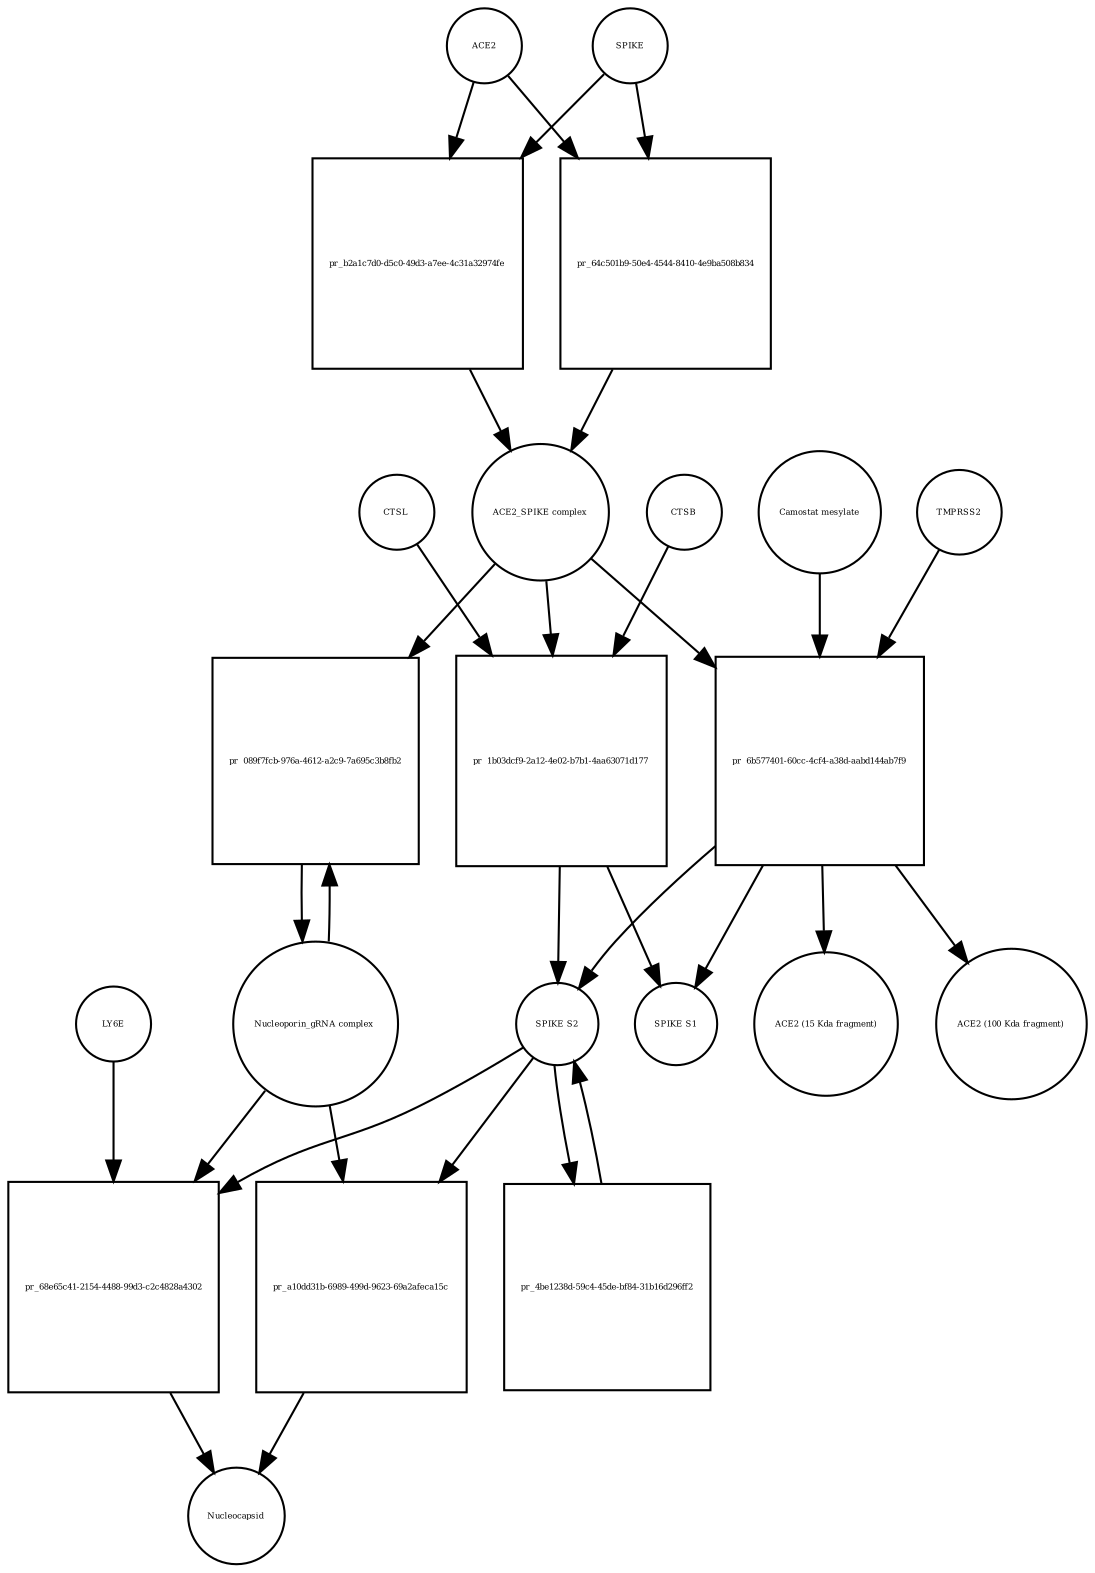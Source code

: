 strict digraph  {
ACE2 [annotation="", bipartite=0, cls=macromolecule, fontsize=4, label=ACE2, shape=circle];
"pr_b2a1c7d0-d5c0-49d3-a7ee-4c31a32974fe" [annotation="", bipartite=1, cls=process, fontsize=4, label="pr_b2a1c7d0-d5c0-49d3-a7ee-4c31a32974fe", shape=square];
"ACE2_SPIKE complex" [annotation="", bipartite=0, cls=complex, fontsize=4, label="ACE2_SPIKE complex", shape=circle];
SPIKE [annotation="", bipartite=0, cls="macromolecule multimer", fontsize=4, label=SPIKE, shape=circle];
"Nucleoporin_gRNA complex " [annotation="", bipartite=0, cls=complex, fontsize=4, label="Nucleoporin_gRNA complex ", shape=circle];
"pr_089f7fcb-976a-4612-a2c9-7a695c3b8fb2" [annotation="", bipartite=1, cls=process, fontsize=4, label="pr_089f7fcb-976a-4612-a2c9-7a695c3b8fb2", shape=square];
"pr_1b03dcf9-2a12-4e02-b7b1-4aa63071d177" [annotation="", bipartite=1, cls=process, fontsize=4, label="pr_1b03dcf9-2a12-4e02-b7b1-4aa63071d177", shape=square];
"SPIKE S2" [annotation="", bipartite=0, cls=macromolecule, fontsize=4, label="SPIKE S2", shape=circle];
CTSB [annotation="", bipartite=0, cls=macromolecule, fontsize=4, label=CTSB, shape=circle];
CTSL [annotation="", bipartite=0, cls=macromolecule, fontsize=4, label=CTSL, shape=circle];
"SPIKE S1" [annotation="", bipartite=0, cls=macromolecule, fontsize=4, label="SPIKE S1", shape=circle];
"pr_6b577401-60cc-4cf4-a38d-aabd144ab7f9" [annotation="", bipartite=1, cls=process, fontsize=4, label="pr_6b577401-60cc-4cf4-a38d-aabd144ab7f9", shape=square];
TMPRSS2 [annotation="", bipartite=0, cls=macromolecule, fontsize=4, label=TMPRSS2, shape=circle];
"Camostat mesylate" [annotation="urn_miriam_pubchem.compound_2536", bipartite=0, cls="simple chemical", fontsize=4, label="Camostat mesylate", shape=circle];
"ACE2 (15 Kda fragment)" [annotation="", bipartite=0, cls=macromolecule, fontsize=4, label="ACE2 (15 Kda fragment)", shape=circle];
"ACE2 (100 Kda fragment)" [annotation="", bipartite=0, cls=macromolecule, fontsize=4, label="ACE2 (100 Kda fragment)", shape=circle];
"pr_64c501b9-50e4-4544-8410-4e9ba508b834" [annotation="", bipartite=1, cls=process, fontsize=4, label="pr_64c501b9-50e4-4544-8410-4e9ba508b834", shape=square];
"pr_68e65c41-2154-4488-99d3-c2c4828a4302" [annotation="", bipartite=1, cls=process, fontsize=4, label="pr_68e65c41-2154-4488-99d3-c2c4828a4302", shape=square];
Nucleocapsid [annotation="", bipartite=0, cls=complex, fontsize=4, label=Nucleocapsid, shape=circle];
LY6E [annotation="", bipartite=0, cls=macromolecule, fontsize=4, label=LY6E, shape=circle];
"pr_4be1238d-59c4-45de-bf84-31b16d296ff2" [annotation="", bipartite=1, cls=process, fontsize=4, label="pr_4be1238d-59c4-45de-bf84-31b16d296ff2", shape=square];
"pr_a10dd31b-6989-499d-9623-69a2afeca15c" [annotation="", bipartite=1, cls=process, fontsize=4, label="pr_a10dd31b-6989-499d-9623-69a2afeca15c", shape=square];
ACE2 -> "pr_b2a1c7d0-d5c0-49d3-a7ee-4c31a32974fe"  [annotation="", interaction_type=consumption];
ACE2 -> "pr_64c501b9-50e4-4544-8410-4e9ba508b834"  [annotation="", interaction_type=consumption];
"pr_b2a1c7d0-d5c0-49d3-a7ee-4c31a32974fe" -> "ACE2_SPIKE complex"  [annotation="", interaction_type=production];
"ACE2_SPIKE complex" -> "pr_089f7fcb-976a-4612-a2c9-7a695c3b8fb2"  [annotation="urn_miriam_pubmed_32142651|urn_miriam_pubmed_32094589", interaction_type=stimulation];
"ACE2_SPIKE complex" -> "pr_1b03dcf9-2a12-4e02-b7b1-4aa63071d177"  [annotation="", interaction_type=consumption];
"ACE2_SPIKE complex" -> "pr_6b577401-60cc-4cf4-a38d-aabd144ab7f9"  [annotation="", interaction_type=consumption];
SPIKE -> "pr_b2a1c7d0-d5c0-49d3-a7ee-4c31a32974fe"  [annotation="", interaction_type=consumption];
SPIKE -> "pr_64c501b9-50e4-4544-8410-4e9ba508b834"  [annotation="", interaction_type=consumption];
"Nucleoporin_gRNA complex " -> "pr_089f7fcb-976a-4612-a2c9-7a695c3b8fb2"  [annotation="", interaction_type=consumption];
"Nucleoporin_gRNA complex " -> "pr_68e65c41-2154-4488-99d3-c2c4828a4302"  [annotation="", interaction_type=consumption];
"Nucleoporin_gRNA complex " -> "pr_a10dd31b-6989-499d-9623-69a2afeca15c"  [annotation="", interaction_type=consumption];
"pr_089f7fcb-976a-4612-a2c9-7a695c3b8fb2" -> "Nucleoporin_gRNA complex "  [annotation="", interaction_type=production];
"pr_1b03dcf9-2a12-4e02-b7b1-4aa63071d177" -> "SPIKE S2"  [annotation="", interaction_type=production];
"pr_1b03dcf9-2a12-4e02-b7b1-4aa63071d177" -> "SPIKE S1"  [annotation="", interaction_type=production];
"SPIKE S2" -> "pr_68e65c41-2154-4488-99d3-c2c4828a4302"  [annotation="urn_miriam_doi_10.1101%2F2020.03.05.979260|urn_miriam_doi_10.1101%2F2020.04.02.021469", interaction_type=stimulation];
"SPIKE S2" -> "pr_4be1238d-59c4-45de-bf84-31b16d296ff2"  [annotation="", interaction_type=consumption];
"SPIKE S2" -> "pr_a10dd31b-6989-499d-9623-69a2afeca15c"  [annotation="", interaction_type=stimulation];
CTSB -> "pr_1b03dcf9-2a12-4e02-b7b1-4aa63071d177"  [annotation=urn_miriam_pubmed_32142651, interaction_type=catalysis];
CTSL -> "pr_1b03dcf9-2a12-4e02-b7b1-4aa63071d177"  [annotation=urn_miriam_pubmed_32142651, interaction_type=catalysis];
"pr_6b577401-60cc-4cf4-a38d-aabd144ab7f9" -> "SPIKE S2"  [annotation="", interaction_type=production];
"pr_6b577401-60cc-4cf4-a38d-aabd144ab7f9" -> "SPIKE S1"  [annotation="", interaction_type=production];
"pr_6b577401-60cc-4cf4-a38d-aabd144ab7f9" -> "ACE2 (15 Kda fragment)"  [annotation="", interaction_type=production];
"pr_6b577401-60cc-4cf4-a38d-aabd144ab7f9" -> "ACE2 (100 Kda fragment)"  [annotation="", interaction_type=production];
TMPRSS2 -> "pr_6b577401-60cc-4cf4-a38d-aabd144ab7f9"  [annotation="urn_miriam_pubmed_32142651|urn_miriam_pubmed_32094589|urn_miriam_pubmed_24227843", interaction_type=catalysis];
"Camostat mesylate" -> "pr_6b577401-60cc-4cf4-a38d-aabd144ab7f9"  [annotation="urn_miriam_pubmed_32142651|urn_miriam_pubmed_32094589|urn_miriam_pubmed_24227843", interaction_type=inhibition];
"pr_64c501b9-50e4-4544-8410-4e9ba508b834" -> "ACE2_SPIKE complex"  [annotation="", interaction_type=production];
"pr_68e65c41-2154-4488-99d3-c2c4828a4302" -> Nucleocapsid  [annotation="", interaction_type=production];
LY6E -> "pr_68e65c41-2154-4488-99d3-c2c4828a4302"  [annotation="urn_miriam_doi_10.1101%2F2020.03.05.979260|urn_miriam_doi_10.1101%2F2020.04.02.021469", interaction_type=inhibition];
"pr_4be1238d-59c4-45de-bf84-31b16d296ff2" -> "SPIKE S2"  [annotation="", interaction_type=production];
"pr_a10dd31b-6989-499d-9623-69a2afeca15c" -> Nucleocapsid  [annotation="", interaction_type=production];
}
